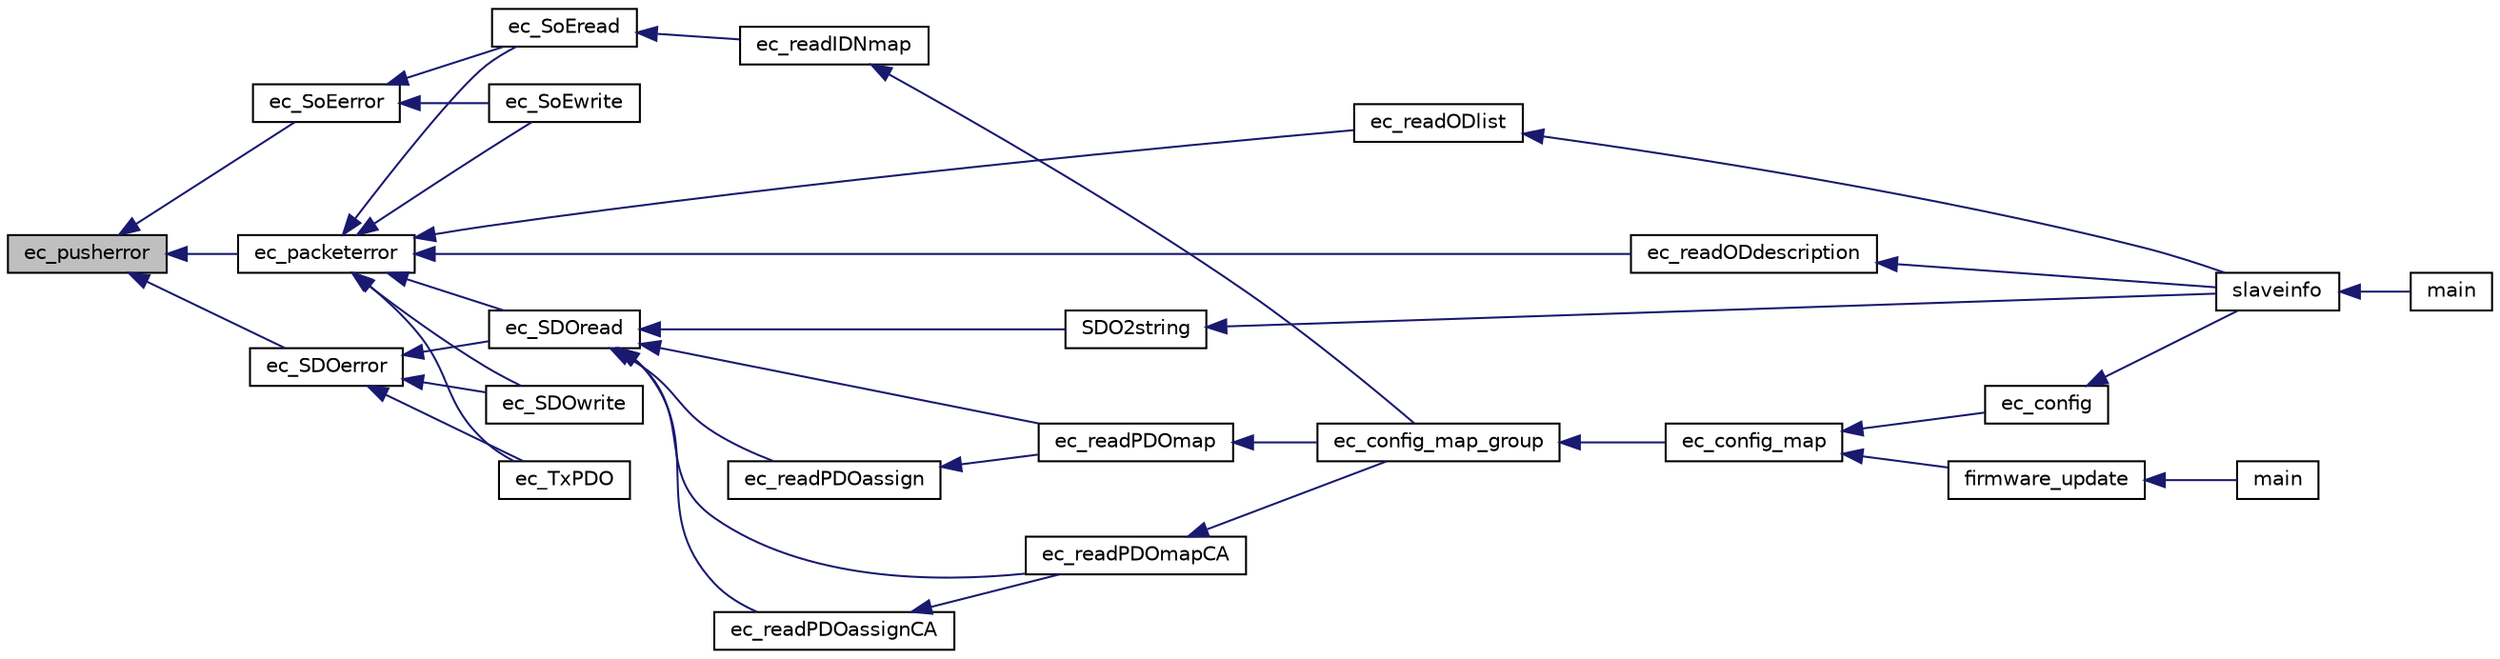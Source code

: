 digraph "ec_pusherror"
{
 // INTERACTIVE_SVG=YES
  edge [fontname="Helvetica",fontsize="10",labelfontname="Helvetica",labelfontsize="10"];
  node [fontname="Helvetica",fontsize="10",shape=record];
  rankdir="LR";
  Node1 [label="ec_pusherror",height=0.2,width=0.4,color="black", fillcolor="grey75", style="filled" fontcolor="black"];
  Node1 -> Node2 [dir="back",color="midnightblue",fontsize="10",style="solid",fontname="Helvetica"];
  Node2 [label="ec_packeterror",height=0.2,width=0.4,color="black", fillcolor="white", style="filled",URL="$ethercatmain_8h.html#a430e1266d5c0c1bd4153b660e4fa5298"];
  Node2 -> Node3 [dir="back",color="midnightblue",fontsize="10",style="solid",fontname="Helvetica"];
  Node3 [label="ec_SDOread",height=0.2,width=0.4,color="black", fillcolor="white", style="filled",URL="$ethercatcoe_8h.html#a143f50dea5c6c2694d4050c0caeb5a8e"];
  Node3 -> Node4 [dir="back",color="midnightblue",fontsize="10",style="solid",fontname="Helvetica"];
  Node4 [label="ec_readPDOassign",height=0.2,width=0.4,color="black", fillcolor="white", style="filled",URL="$ethercatcoe_8c.html#af69e8cb853f10018ef190159752cd7e2"];
  Node4 -> Node5 [dir="back",color="midnightblue",fontsize="10",style="solid",fontname="Helvetica"];
  Node5 [label="ec_readPDOmap",height=0.2,width=0.4,color="black", fillcolor="white", style="filled",URL="$ethercatcoe_8h.html#a15ab60b8e11aa61d67480faa19d0ab28"];
  Node5 -> Node6 [dir="back",color="midnightblue",fontsize="10",style="solid",fontname="Helvetica"];
  Node6 [label="ec_config_map_group",height=0.2,width=0.4,color="black", fillcolor="white", style="filled",URL="$ethercatconfig_8h.html#ae1120a5cace4aa56cf753977ccd37b8d"];
  Node6 -> Node7 [dir="back",color="midnightblue",fontsize="10",style="solid",fontname="Helvetica"];
  Node7 [label="ec_config_map",height=0.2,width=0.4,color="black", fillcolor="white", style="filled",URL="$ethercatconfig_8h.html#aa740a2ba948117670c4f9741bc31cc38"];
  Node7 -> Node8 [dir="back",color="midnightblue",fontsize="10",style="solid",fontname="Helvetica"];
  Node8 [label="ec_config",height=0.2,width=0.4,color="black", fillcolor="white", style="filled",URL="$ethercatconfig_8h.html#a502e65cce3b0b5f8dbcabf6f25dab351"];
  Node8 -> Node9 [dir="back",color="midnightblue",fontsize="10",style="solid",fontname="Helvetica"];
  Node9 [label="slaveinfo",height=0.2,width=0.4,color="black", fillcolor="white", style="filled",URL="$slaveinfo_8c.html#a3552c609d2e51520c4afde65240a22d6"];
  Node9 -> Node10 [dir="back",color="midnightblue",fontsize="10",style="solid",fontname="Helvetica"];
  Node10 [label="main",height=0.2,width=0.4,color="black", fillcolor="white", style="filled",URL="$slaveinfo_8c.html#a0ddf1224851353fc92bfbff6f499fa97"];
  Node7 -> Node11 [dir="back",color="midnightblue",fontsize="10",style="solid",fontname="Helvetica"];
  Node11 [label="firmware_update",height=0.2,width=0.4,color="black", fillcolor="white", style="filled",URL="$fw__update_8c.html#a9e518a566b750155578e5328f5485c73"];
  Node11 -> Node12 [dir="back",color="midnightblue",fontsize="10",style="solid",fontname="Helvetica"];
  Node12 [label="main",height=0.2,width=0.4,color="black", fillcolor="white", style="filled",URL="$main_8xc.html#a840291bc02cba5474a4cb46a9b9566fe"];
  Node3 -> Node13 [dir="back",color="midnightblue",fontsize="10",style="solid",fontname="Helvetica"];
  Node13 [label="ec_readPDOassignCA",height=0.2,width=0.4,color="black", fillcolor="white", style="filled",URL="$ethercatcoe_8c.html#a28d3ddf83f70650527d9dce3fb290a35"];
  Node13 -> Node14 [dir="back",color="midnightblue",fontsize="10",style="solid",fontname="Helvetica"];
  Node14 [label="ec_readPDOmapCA",height=0.2,width=0.4,color="black", fillcolor="white", style="filled",URL="$ethercatcoe_8h.html#a8770ccad0cea1ea8f7dbbd5bfc58b83d"];
  Node14 -> Node6 [dir="back",color="midnightblue",fontsize="10",style="solid",fontname="Helvetica"];
  Node3 -> Node5 [dir="back",color="midnightblue",fontsize="10",style="solid",fontname="Helvetica"];
  Node3 -> Node14 [dir="back",color="midnightblue",fontsize="10",style="solid",fontname="Helvetica"];
  Node3 -> Node15 [dir="back",color="midnightblue",fontsize="10",style="solid",fontname="Helvetica"];
  Node15 [label="SDO2string",height=0.2,width=0.4,color="black", fillcolor="white", style="filled",URL="$slaveinfo_8c.html#a4832e1e90a7ff54c233b13ae1ddd08ed"];
  Node15 -> Node9 [dir="back",color="midnightblue",fontsize="10",style="solid",fontname="Helvetica"];
  Node2 -> Node16 [dir="back",color="midnightblue",fontsize="10",style="solid",fontname="Helvetica"];
  Node16 [label="ec_SDOwrite",height=0.2,width=0.4,color="black", fillcolor="white", style="filled",URL="$ethercatcoe_8h.html#ac0b434553fad5dc86d4a3a7b302db708"];
  Node2 -> Node17 [dir="back",color="midnightblue",fontsize="10",style="solid",fontname="Helvetica"];
  Node17 [label="ec_TxPDO",height=0.2,width=0.4,color="black", fillcolor="white", style="filled",URL="$ethercatcoe_8h.html#ae4df27beaf8a8a5021b5227e51e6501a"];
  Node2 -> Node18 [dir="back",color="midnightblue",fontsize="10",style="solid",fontname="Helvetica"];
  Node18 [label="ec_readODlist",height=0.2,width=0.4,color="black", fillcolor="white", style="filled",URL="$ethercatcoe_8h.html#a4774936212282a0928789d2371f3a4d5"];
  Node18 -> Node9 [dir="back",color="midnightblue",fontsize="10",style="solid",fontname="Helvetica"];
  Node2 -> Node19 [dir="back",color="midnightblue",fontsize="10",style="solid",fontname="Helvetica"];
  Node19 [label="ec_readODdescription",height=0.2,width=0.4,color="black", fillcolor="white", style="filled",URL="$ethercatcoe_8h.html#a02981bb4eb39fd7565eb6f549273d77a"];
  Node19 -> Node9 [dir="back",color="midnightblue",fontsize="10",style="solid",fontname="Helvetica"];
  Node2 -> Node20 [dir="back",color="midnightblue",fontsize="10",style="solid",fontname="Helvetica"];
  Node20 [label="ec_SoEread",height=0.2,width=0.4,color="black", fillcolor="white", style="filled",URL="$ethercatsoe_8h.html#af8db8dac3118e949c495d4e50caccfac"];
  Node20 -> Node21 [dir="back",color="midnightblue",fontsize="10",style="solid",fontname="Helvetica"];
  Node21 [label="ec_readIDNmap",height=0.2,width=0.4,color="black", fillcolor="white", style="filled",URL="$ethercatsoe_8h.html#acb454e12b2034f0121a534de57b0e869"];
  Node21 -> Node6 [dir="back",color="midnightblue",fontsize="10",style="solid",fontname="Helvetica"];
  Node2 -> Node22 [dir="back",color="midnightblue",fontsize="10",style="solid",fontname="Helvetica"];
  Node22 [label="ec_SoEwrite",height=0.2,width=0.4,color="black", fillcolor="white", style="filled",URL="$ethercatsoe_8h.html#ae7ea660f01cb95ab4f37479bbc2f017e"];
  Node1 -> Node23 [dir="back",color="midnightblue",fontsize="10",style="solid",fontname="Helvetica"];
  Node23 [label="ec_SDOerror",height=0.2,width=0.4,color="black", fillcolor="white", style="filled",URL="$ethercatcoe_8h.html#a3aa77952c6d3ce040bb6ba8f4da3a74a"];
  Node23 -> Node3 [dir="back",color="midnightblue",fontsize="10",style="solid",fontname="Helvetica"];
  Node23 -> Node16 [dir="back",color="midnightblue",fontsize="10",style="solid",fontname="Helvetica"];
  Node23 -> Node17 [dir="back",color="midnightblue",fontsize="10",style="solid",fontname="Helvetica"];
  Node1 -> Node24 [dir="back",color="midnightblue",fontsize="10",style="solid",fontname="Helvetica"];
  Node24 [label="ec_SoEerror",height=0.2,width=0.4,color="black", fillcolor="white", style="filled",URL="$ethercatsoe_8c.html#a4e7bc2ffc0f30d2427844f2609c14bee"];
  Node24 -> Node20 [dir="back",color="midnightblue",fontsize="10",style="solid",fontname="Helvetica"];
  Node24 -> Node22 [dir="back",color="midnightblue",fontsize="10",style="solid",fontname="Helvetica"];
}
